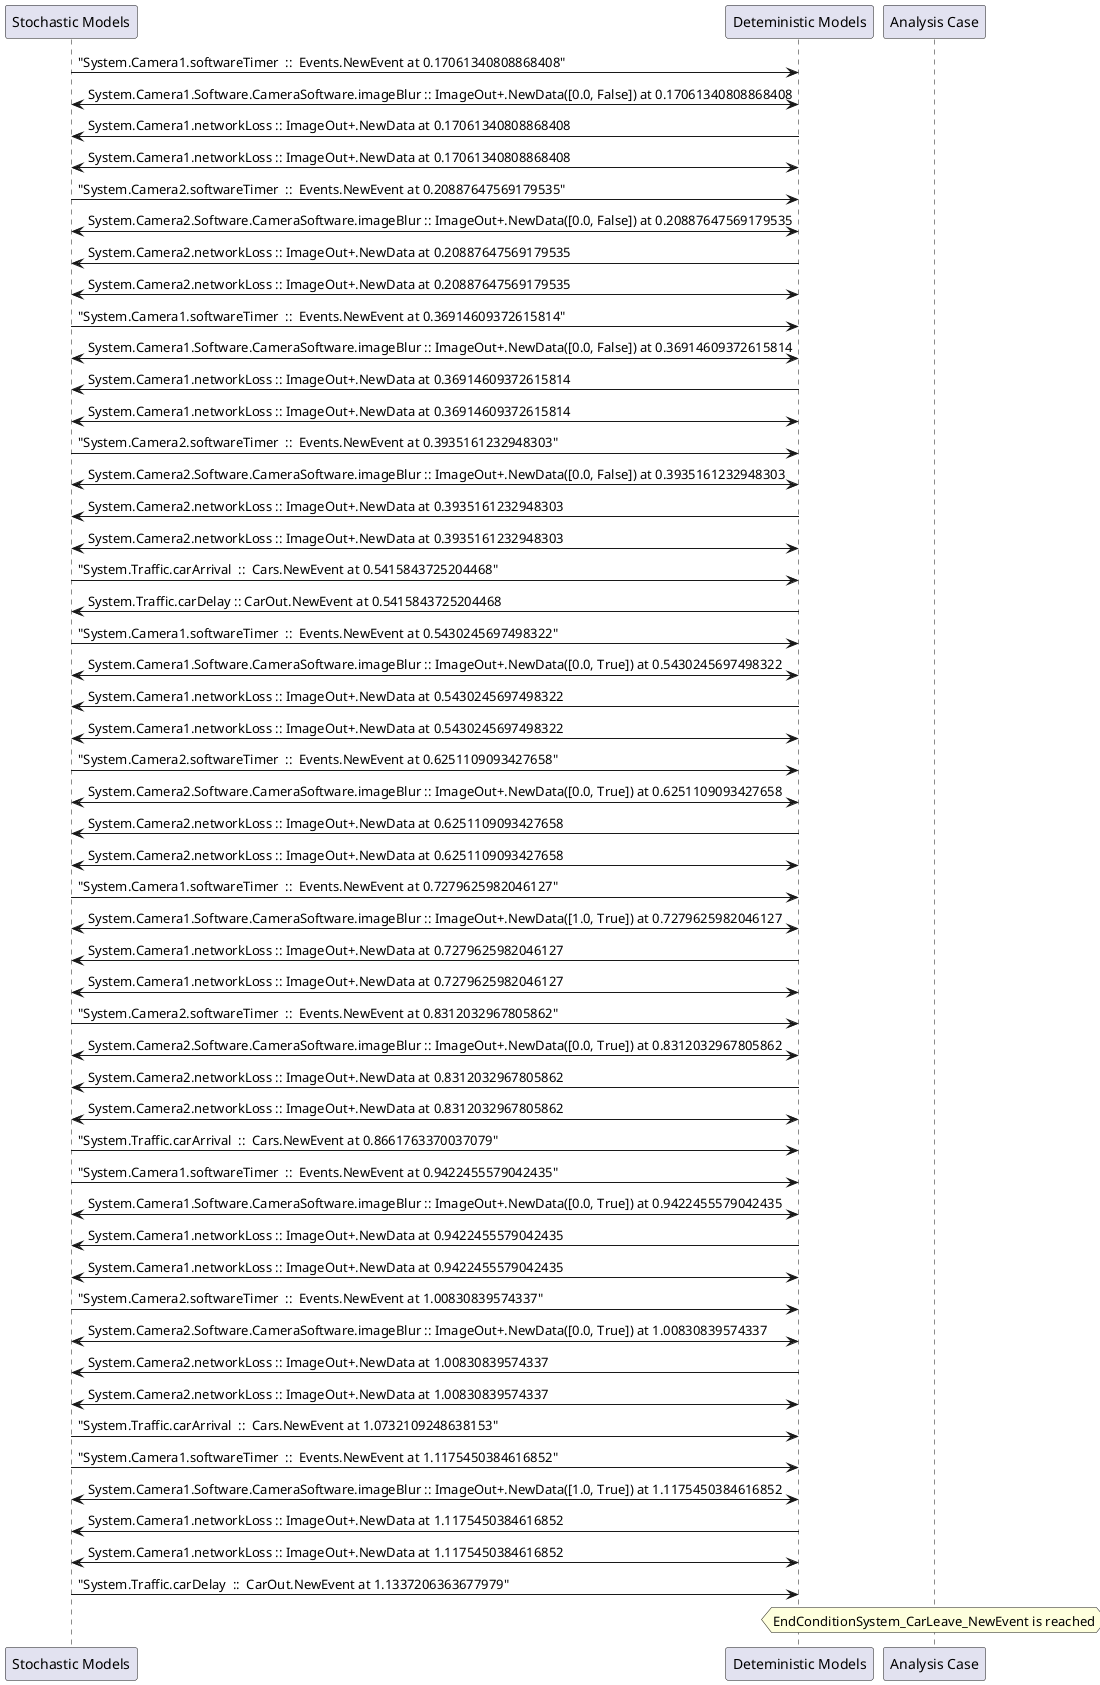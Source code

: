 
	@startuml
	participant "Stochastic Models" as stochmodel
	participant "Deteministic Models" as detmodel
	participant "Analysis Case" as analysis
	{34332_stop} stochmodel -> detmodel : "System.Camera1.softwareTimer  ::  Events.NewEvent at 0.17061340808868408"
detmodel <-> stochmodel : System.Camera1.Software.CameraSoftware.imageBlur :: ImageOut+.NewData([0.0, False]) at 0.17061340808868408
detmodel -> stochmodel : System.Camera1.networkLoss :: ImageOut+.NewData at 0.17061340808868408
detmodel <-> stochmodel : System.Camera1.networkLoss :: ImageOut+.NewData at 0.17061340808868408
{34348_stop} stochmodel -> detmodel : "System.Camera2.softwareTimer  ::  Events.NewEvent at 0.20887647569179535"
detmodel <-> stochmodel : System.Camera2.Software.CameraSoftware.imageBlur :: ImageOut+.NewData([0.0, False]) at 0.20887647569179535
detmodel -> stochmodel : System.Camera2.networkLoss :: ImageOut+.NewData at 0.20887647569179535
detmodel <-> stochmodel : System.Camera2.networkLoss :: ImageOut+.NewData at 0.20887647569179535
{34333_stop} stochmodel -> detmodel : "System.Camera1.softwareTimer  ::  Events.NewEvent at 0.36914609372615814"
detmodel <-> stochmodel : System.Camera1.Software.CameraSoftware.imageBlur :: ImageOut+.NewData([0.0, False]) at 0.36914609372615814
detmodel -> stochmodel : System.Camera1.networkLoss :: ImageOut+.NewData at 0.36914609372615814
detmodel <-> stochmodel : System.Camera1.networkLoss :: ImageOut+.NewData at 0.36914609372615814
{34349_stop} stochmodel -> detmodel : "System.Camera2.softwareTimer  ::  Events.NewEvent at 0.3935161232948303"
detmodel <-> stochmodel : System.Camera2.Software.CameraSoftware.imageBlur :: ImageOut+.NewData([0.0, False]) at 0.3935161232948303
detmodel -> stochmodel : System.Camera2.networkLoss :: ImageOut+.NewData at 0.3935161232948303
detmodel <-> stochmodel : System.Camera2.networkLoss :: ImageOut+.NewData at 0.3935161232948303
{34363_stop} stochmodel -> detmodel : "System.Traffic.carArrival  ::  Cars.NewEvent at 0.5415843725204468"
{34376_start} detmodel -> stochmodel : System.Traffic.carDelay :: CarOut.NewEvent at 0.5415843725204468
{34334_stop} stochmodel -> detmodel : "System.Camera1.softwareTimer  ::  Events.NewEvent at 0.5430245697498322"
detmodel <-> stochmodel : System.Camera1.Software.CameraSoftware.imageBlur :: ImageOut+.NewData([0.0, True]) at 0.5430245697498322
detmodel -> stochmodel : System.Camera1.networkLoss :: ImageOut+.NewData at 0.5430245697498322
detmodel <-> stochmodel : System.Camera1.networkLoss :: ImageOut+.NewData at 0.5430245697498322
{34350_stop} stochmodel -> detmodel : "System.Camera2.softwareTimer  ::  Events.NewEvent at 0.6251109093427658"
detmodel <-> stochmodel : System.Camera2.Software.CameraSoftware.imageBlur :: ImageOut+.NewData([0.0, True]) at 0.6251109093427658
detmodel -> stochmodel : System.Camera2.networkLoss :: ImageOut+.NewData at 0.6251109093427658
detmodel <-> stochmodel : System.Camera2.networkLoss :: ImageOut+.NewData at 0.6251109093427658
{34335_stop} stochmodel -> detmodel : "System.Camera1.softwareTimer  ::  Events.NewEvent at 0.7279625982046127"
detmodel <-> stochmodel : System.Camera1.Software.CameraSoftware.imageBlur :: ImageOut+.NewData([1.0, True]) at 0.7279625982046127
detmodel -> stochmodel : System.Camera1.networkLoss :: ImageOut+.NewData at 0.7279625982046127
detmodel <-> stochmodel : System.Camera1.networkLoss :: ImageOut+.NewData at 0.7279625982046127
{34351_stop} stochmodel -> detmodel : "System.Camera2.softwareTimer  ::  Events.NewEvent at 0.8312032967805862"
detmodel <-> stochmodel : System.Camera2.Software.CameraSoftware.imageBlur :: ImageOut+.NewData([0.0, True]) at 0.8312032967805862
detmodel -> stochmodel : System.Camera2.networkLoss :: ImageOut+.NewData at 0.8312032967805862
detmodel <-> stochmodel : System.Camera2.networkLoss :: ImageOut+.NewData at 0.8312032967805862
{34364_stop} stochmodel -> detmodel : "System.Traffic.carArrival  ::  Cars.NewEvent at 0.8661763370037079"
{34336_stop} stochmodel -> detmodel : "System.Camera1.softwareTimer  ::  Events.NewEvent at 0.9422455579042435"
detmodel <-> stochmodel : System.Camera1.Software.CameraSoftware.imageBlur :: ImageOut+.NewData([0.0, True]) at 0.9422455579042435
detmodel -> stochmodel : System.Camera1.networkLoss :: ImageOut+.NewData at 0.9422455579042435
detmodel <-> stochmodel : System.Camera1.networkLoss :: ImageOut+.NewData at 0.9422455579042435
{34352_stop} stochmodel -> detmodel : "System.Camera2.softwareTimer  ::  Events.NewEvent at 1.00830839574337"
detmodel <-> stochmodel : System.Camera2.Software.CameraSoftware.imageBlur :: ImageOut+.NewData([0.0, True]) at 1.00830839574337
detmodel -> stochmodel : System.Camera2.networkLoss :: ImageOut+.NewData at 1.00830839574337
detmodel <-> stochmodel : System.Camera2.networkLoss :: ImageOut+.NewData at 1.00830839574337
{34365_stop} stochmodel -> detmodel : "System.Traffic.carArrival  ::  Cars.NewEvent at 1.0732109248638153"
{34337_stop} stochmodel -> detmodel : "System.Camera1.softwareTimer  ::  Events.NewEvent at 1.1175450384616852"
detmodel <-> stochmodel : System.Camera1.Software.CameraSoftware.imageBlur :: ImageOut+.NewData([1.0, True]) at 1.1175450384616852
detmodel -> stochmodel : System.Camera1.networkLoss :: ImageOut+.NewData at 1.1175450384616852
detmodel <-> stochmodel : System.Camera1.networkLoss :: ImageOut+.NewData at 1.1175450384616852
{34376_stop} stochmodel -> detmodel : "System.Traffic.carDelay  ::  CarOut.NewEvent at 1.1337206363677979"
{34376_start} <-> {34376_stop} : delay
hnote over analysis 
EndConditionSystem_CarLeave_NewEvent is reached
endnote
@enduml